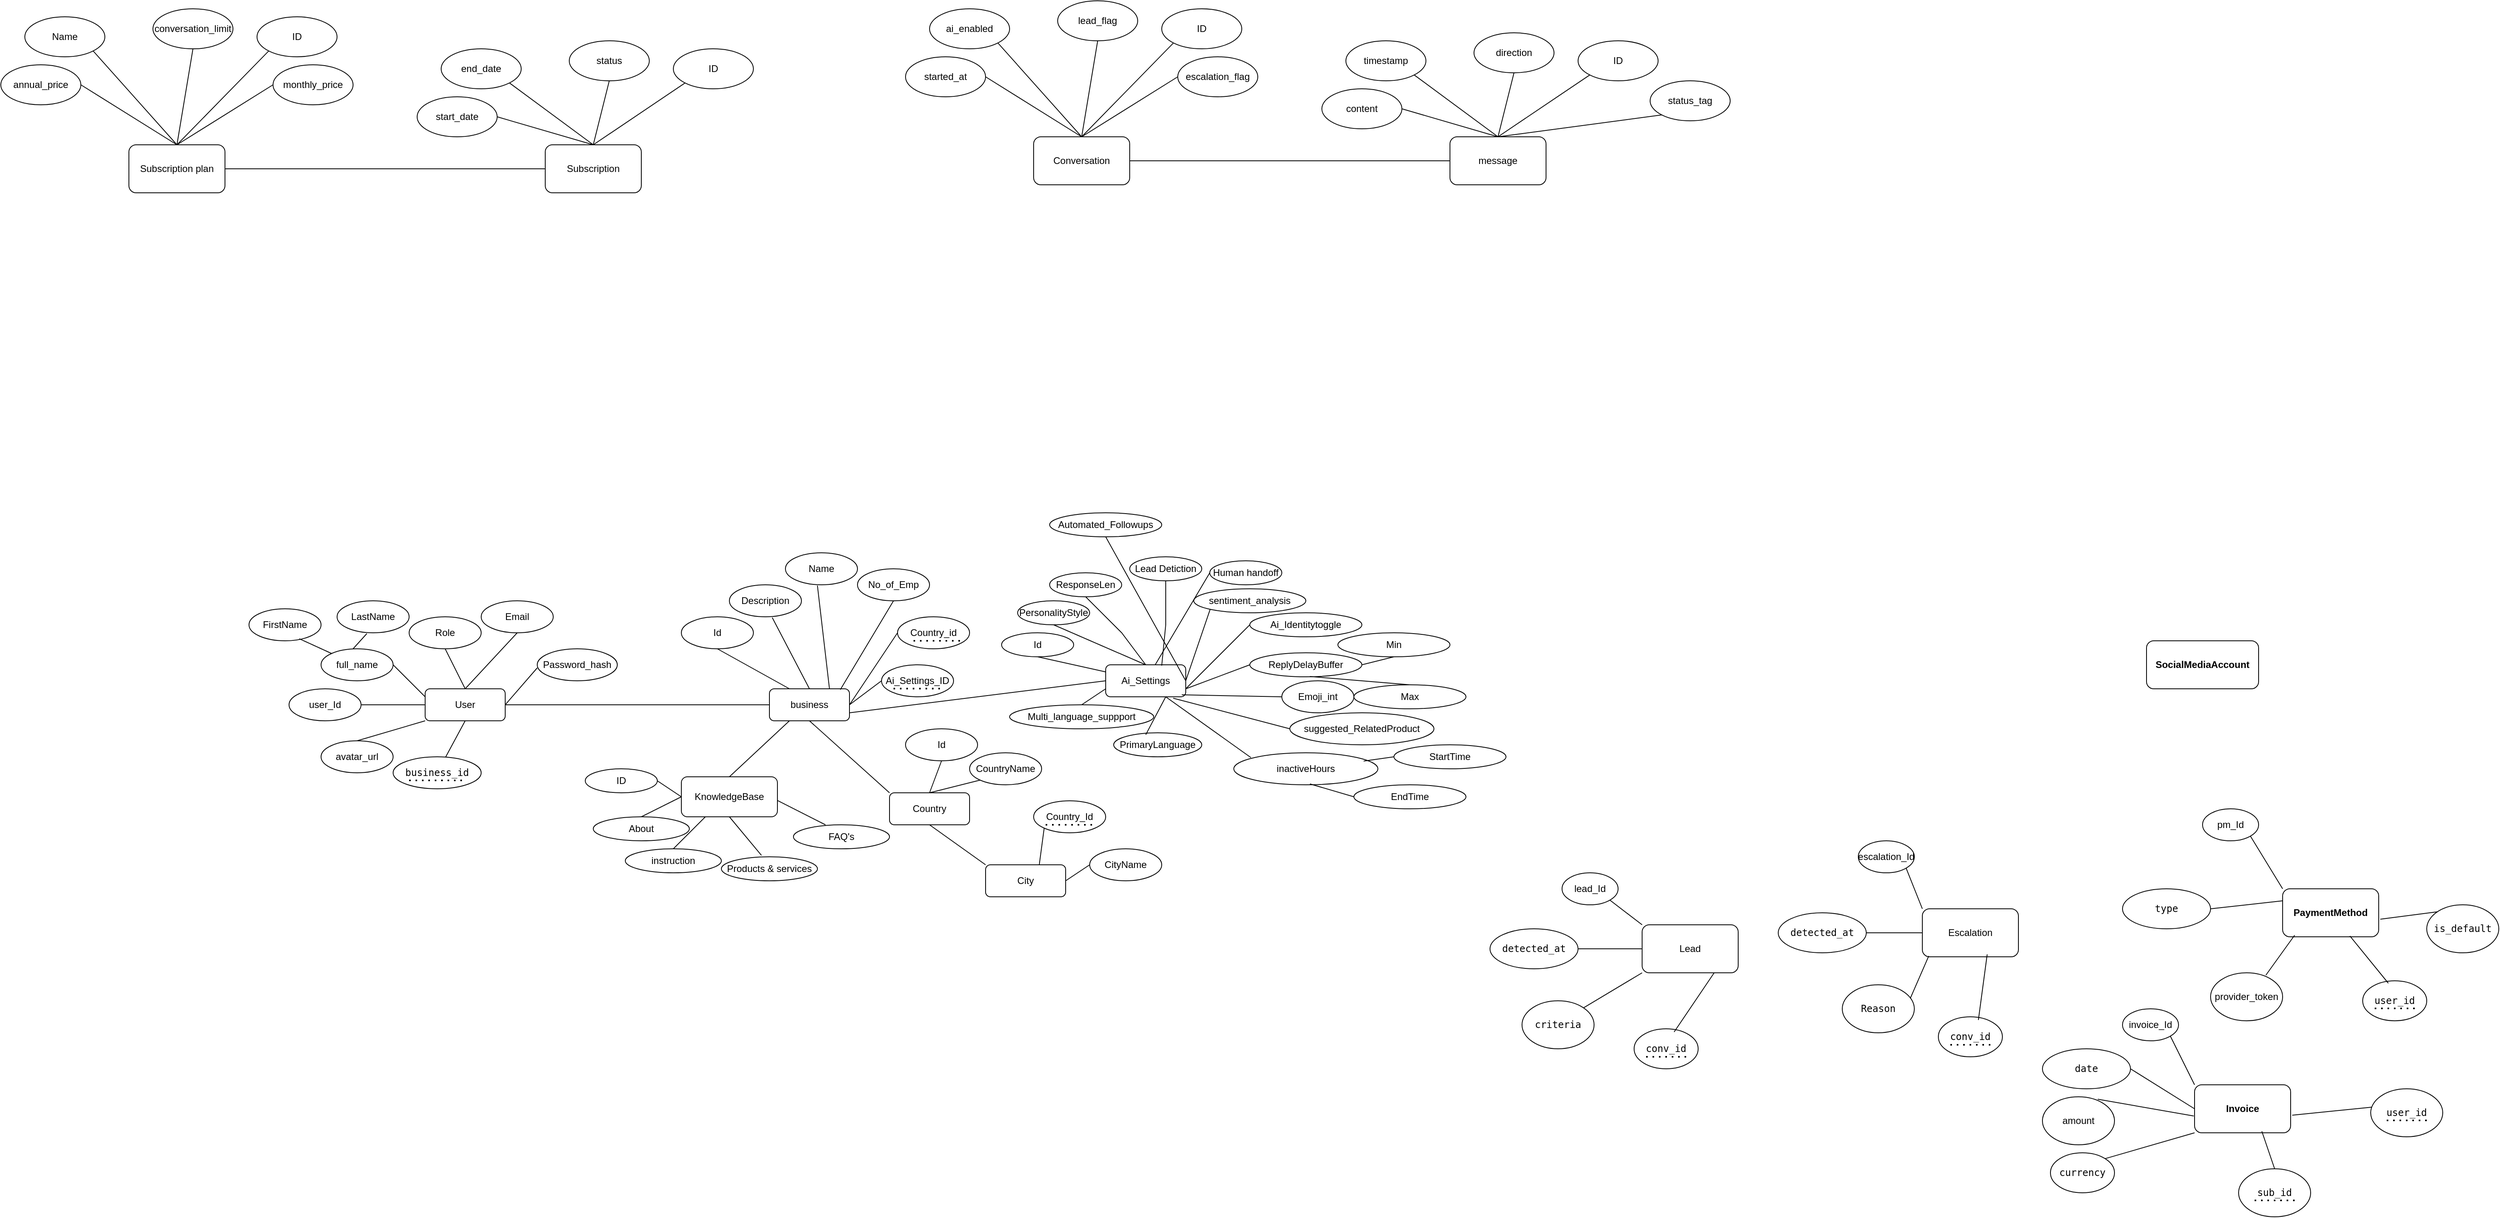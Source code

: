 <mxfile version="27.0.9">
  <diagram name="Page-1" id="7kLVpAbd8zGLOFVyjyV9">
    <mxGraphModel dx="3148" dy="2300" grid="1" gridSize="10" guides="1" tooltips="1" connect="1" arrows="1" fold="1" page="1" pageScale="1" pageWidth="850" pageHeight="1100" math="0" shadow="0">
      <root>
        <mxCell id="0" />
        <mxCell id="1" parent="0" />
        <mxCell id="YbHBjPPML3G3iV3Cdc88-1" value="full_name" style="ellipse;whiteSpace=wrap;html=1;" parent="1" vertex="1">
          <mxGeometry x="-360" y="180" width="90" height="40" as="geometry" />
        </mxCell>
        <mxCell id="YbHBjPPML3G3iV3Cdc88-3" value="User" style="rounded=1;whiteSpace=wrap;html=1;" parent="1" vertex="1">
          <mxGeometry x="-230" y="230" width="100" height="40" as="geometry" />
        </mxCell>
        <mxCell id="YbHBjPPML3G3iV3Cdc88-5" value="LastName" style="ellipse;whiteSpace=wrap;html=1;" parent="1" vertex="1">
          <mxGeometry x="-340" y="120" width="90" height="40" as="geometry" />
        </mxCell>
        <mxCell id="YbHBjPPML3G3iV3Cdc88-6" value="FirstName" style="ellipse;whiteSpace=wrap;html=1;" parent="1" vertex="1">
          <mxGeometry x="-450" y="130" width="90" height="40" as="geometry" />
        </mxCell>
        <mxCell id="YbHBjPPML3G3iV3Cdc88-8" value="" style="endArrow=none;html=1;rounded=0;entryX=0;entryY=0;entryDx=0;entryDy=0;exitX=0.698;exitY=0.936;exitDx=0;exitDy=0;exitPerimeter=0;" parent="1" source="YbHBjPPML3G3iV3Cdc88-6" target="YbHBjPPML3G3iV3Cdc88-1" edge="1">
          <mxGeometry width="50" height="50" relative="1" as="geometry">
            <mxPoint x="-410" y="220" as="sourcePoint" />
            <mxPoint x="-360" y="170" as="targetPoint" />
          </mxGeometry>
        </mxCell>
        <mxCell id="YbHBjPPML3G3iV3Cdc88-10" value="" style="endArrow=none;html=1;rounded=0;exitX=0.413;exitY=1.025;exitDx=0;exitDy=0;exitPerimeter=0;" parent="1" source="YbHBjPPML3G3iV3Cdc88-5" edge="1">
          <mxGeometry width="50" height="50" relative="1" as="geometry">
            <mxPoint x="-377" y="177" as="sourcePoint" />
            <mxPoint x="-320" y="180" as="targetPoint" />
          </mxGeometry>
        </mxCell>
        <mxCell id="YbHBjPPML3G3iV3Cdc88-11" value="" style="endArrow=none;html=1;rounded=0;entryX=0;entryY=0.25;entryDx=0;entryDy=0;exitX=1;exitY=0.5;exitDx=0;exitDy=0;" parent="1" source="YbHBjPPML3G3iV3Cdc88-1" target="YbHBjPPML3G3iV3Cdc88-3" edge="1">
          <mxGeometry width="50" height="50" relative="1" as="geometry">
            <mxPoint x="-280" y="260" as="sourcePoint" />
            <mxPoint x="-230" y="210" as="targetPoint" />
            <Array as="points">
              <mxPoint x="-250" y="220" />
            </Array>
          </mxGeometry>
        </mxCell>
        <mxCell id="YbHBjPPML3G3iV3Cdc88-12" value="Role" style="ellipse;whiteSpace=wrap;html=1;" parent="1" vertex="1">
          <mxGeometry x="-250" y="140" width="90" height="40" as="geometry" />
        </mxCell>
        <mxCell id="YbHBjPPML3G3iV3Cdc88-13" value="" style="endArrow=none;html=1;rounded=0;entryX=0.5;entryY=0;entryDx=0;entryDy=0;exitX=0.5;exitY=1;exitDx=0;exitDy=0;" parent="1" source="YbHBjPPML3G3iV3Cdc88-12" target="YbHBjPPML3G3iV3Cdc88-3" edge="1">
          <mxGeometry width="50" height="50" relative="1" as="geometry">
            <mxPoint x="-200" y="190" as="sourcePoint" />
            <mxPoint x="-160" y="230" as="targetPoint" />
            <Array as="points" />
          </mxGeometry>
        </mxCell>
        <mxCell id="YbHBjPPML3G3iV3Cdc88-14" value="user_Id" style="ellipse;whiteSpace=wrap;html=1;" parent="1" vertex="1">
          <mxGeometry x="-400" y="230" width="90" height="40" as="geometry" />
        </mxCell>
        <mxCell id="YbHBjPPML3G3iV3Cdc88-15" value="" style="endArrow=none;html=1;rounded=0;entryX=0;entryY=0.5;entryDx=0;entryDy=0;exitX=1;exitY=0.5;exitDx=0;exitDy=0;" parent="1" source="YbHBjPPML3G3iV3Cdc88-14" target="YbHBjPPML3G3iV3Cdc88-3" edge="1">
          <mxGeometry width="50" height="50" relative="1" as="geometry">
            <mxPoint x="-140" y="340" as="sourcePoint" />
            <mxPoint x="-90" y="290" as="targetPoint" />
          </mxGeometry>
        </mxCell>
        <mxCell id="YbHBjPPML3G3iV3Cdc88-16" value="Email" style="ellipse;whiteSpace=wrap;html=1;" parent="1" vertex="1">
          <mxGeometry x="-160" y="120" width="90" height="40" as="geometry" />
        </mxCell>
        <mxCell id="YbHBjPPML3G3iV3Cdc88-17" value="" style="endArrow=none;html=1;rounded=0;entryX=0.5;entryY=1;entryDx=0;entryDy=0;exitX=0.5;exitY=0;exitDx=0;exitDy=0;" parent="1" source="YbHBjPPML3G3iV3Cdc88-3" target="YbHBjPPML3G3iV3Cdc88-16" edge="1">
          <mxGeometry width="50" height="50" relative="1" as="geometry">
            <mxPoint x="-140" y="340" as="sourcePoint" />
            <mxPoint x="-90" y="290" as="targetPoint" />
          </mxGeometry>
        </mxCell>
        <mxCell id="YbHBjPPML3G3iV3Cdc88-18" value="Password_hash" style="ellipse;whiteSpace=wrap;html=1;" parent="1" vertex="1">
          <mxGeometry x="-90" y="180" width="100" height="40" as="geometry" />
        </mxCell>
        <mxCell id="YbHBjPPML3G3iV3Cdc88-19" value="" style="endArrow=none;html=1;rounded=0;entryX=0;entryY=0.597;entryDx=0;entryDy=0;entryPerimeter=0;exitX=1;exitY=0.5;exitDx=0;exitDy=0;" parent="1" source="YbHBjPPML3G3iV3Cdc88-3" target="YbHBjPPML3G3iV3Cdc88-18" edge="1">
          <mxGeometry width="50" height="50" relative="1" as="geometry">
            <mxPoint x="-140" y="340" as="sourcePoint" />
            <mxPoint x="-90" y="290" as="targetPoint" />
          </mxGeometry>
        </mxCell>
        <mxCell id="YbHBjPPML3G3iV3Cdc88-26" value="business" style="rounded=1;whiteSpace=wrap;html=1;" parent="1" vertex="1">
          <mxGeometry x="200" y="230" width="100" height="40" as="geometry" />
        </mxCell>
        <mxCell id="YbHBjPPML3G3iV3Cdc88-27" value="Id" style="ellipse;whiteSpace=wrap;html=1;" parent="1" vertex="1">
          <mxGeometry x="90" y="140" width="90" height="40" as="geometry" />
        </mxCell>
        <mxCell id="YbHBjPPML3G3iV3Cdc88-28" value="" style="endArrow=none;html=1;rounded=0;entryX=0.25;entryY=0;entryDx=0;entryDy=0;exitX=0.5;exitY=1;exitDx=0;exitDy=0;" parent="1" source="YbHBjPPML3G3iV3Cdc88-27" target="YbHBjPPML3G3iV3Cdc88-26" edge="1">
          <mxGeometry width="50" height="50" relative="1" as="geometry">
            <mxPoint x="210" y="189.43" as="sourcePoint" />
            <mxPoint x="290" y="189.43" as="targetPoint" />
          </mxGeometry>
        </mxCell>
        <mxCell id="YbHBjPPML3G3iV3Cdc88-29" value="Name" style="ellipse;whiteSpace=wrap;html=1;" parent="1" vertex="1">
          <mxGeometry x="220" y="60" width="90" height="40" as="geometry" />
        </mxCell>
        <mxCell id="YbHBjPPML3G3iV3Cdc88-30" value="" style="endArrow=none;html=1;rounded=0;entryX=0.444;entryY=1.025;entryDx=0;entryDy=0;entryPerimeter=0;exitX=0.75;exitY=0;exitDx=0;exitDy=0;" parent="1" source="YbHBjPPML3G3iV3Cdc88-26" target="YbHBjPPML3G3iV3Cdc88-29" edge="1">
          <mxGeometry width="50" height="50" relative="1" as="geometry">
            <mxPoint x="120" y="410" as="sourcePoint" />
            <mxPoint x="170" y="360" as="targetPoint" />
          </mxGeometry>
        </mxCell>
        <mxCell id="YbHBjPPML3G3iV3Cdc88-31" value="&lt;code data-end=&quot;435&quot; data-start=&quot;422&quot;&gt;business_id&lt;/code&gt;" style="ellipse;whiteSpace=wrap;html=1;" parent="1" vertex="1">
          <mxGeometry x="-270" y="315" width="110" height="40" as="geometry" />
        </mxCell>
        <mxCell id="YbHBjPPML3G3iV3Cdc88-32" value="" style="endArrow=none;html=1;rounded=0;exitX=0.5;exitY=1;exitDx=0;exitDy=0;" parent="1" source="YbHBjPPML3G3iV3Cdc88-3" target="YbHBjPPML3G3iV3Cdc88-31" edge="1">
          <mxGeometry width="50" height="50" relative="1" as="geometry">
            <mxPoint x="130" y="400" as="sourcePoint" />
            <mxPoint x="180" y="350" as="targetPoint" />
          </mxGeometry>
        </mxCell>
        <mxCell id="YbHBjPPML3G3iV3Cdc88-34" value="" style="endArrow=none;html=1;rounded=0;entryX=1;entryY=0.5;entryDx=0;entryDy=0;" parent="1" target="YbHBjPPML3G3iV3Cdc88-3" edge="1">
          <mxGeometry width="50" height="50" relative="1" as="geometry">
            <mxPoint x="200" y="250" as="sourcePoint" />
            <mxPoint x="180" y="350" as="targetPoint" />
          </mxGeometry>
        </mxCell>
        <mxCell id="YbHBjPPML3G3iV3Cdc88-35" value="Id" style="ellipse;whiteSpace=wrap;html=1;" parent="1" vertex="1">
          <mxGeometry x="370" y="280" width="90" height="40" as="geometry" />
        </mxCell>
        <mxCell id="YbHBjPPML3G3iV3Cdc88-36" value="Country_Id" style="ellipse;whiteSpace=wrap;html=1;" parent="1" vertex="1">
          <mxGeometry x="530" y="370" width="90" height="40" as="geometry" />
        </mxCell>
        <mxCell id="YbHBjPPML3G3iV3Cdc88-37" value="" style="endArrow=none;html=1;rounded=0;entryX=0.5;entryY=1;entryDx=0;entryDy=0;exitX=0.5;exitY=0;exitDx=0;exitDy=0;" parent="1" source="YbHBjPPML3G3iV3Cdc88-38" target="YbHBjPPML3G3iV3Cdc88-35" edge="1">
          <mxGeometry width="50" height="50" relative="1" as="geometry">
            <mxPoint x="220" y="330" as="sourcePoint" />
            <mxPoint x="270" y="280" as="targetPoint" />
          </mxGeometry>
        </mxCell>
        <mxCell id="YbHBjPPML3G3iV3Cdc88-38" value="Country" style="rounded=1;whiteSpace=wrap;html=1;" parent="1" vertex="1">
          <mxGeometry x="350" y="360" width="100" height="40" as="geometry" />
        </mxCell>
        <mxCell id="YbHBjPPML3G3iV3Cdc88-39" value="City" style="rounded=1;whiteSpace=wrap;html=1;" parent="1" vertex="1">
          <mxGeometry x="470" y="450" width="100" height="40" as="geometry" />
        </mxCell>
        <mxCell id="YbHBjPPML3G3iV3Cdc88-41" value="" style="endArrow=none;html=1;rounded=0;entryX=0;entryY=1;entryDx=0;entryDy=0;exitX=0.671;exitY=-0.01;exitDx=0;exitDy=0;exitPerimeter=0;" parent="1" source="YbHBjPPML3G3iV3Cdc88-39" target="YbHBjPPML3G3iV3Cdc88-36" edge="1">
          <mxGeometry width="50" height="50" relative="1" as="geometry">
            <mxPoint x="427" y="378" as="sourcePoint" />
            <mxPoint x="435" y="350" as="targetPoint" />
          </mxGeometry>
        </mxCell>
        <mxCell id="YbHBjPPML3G3iV3Cdc88-44" value="" style="endArrow=none;dashed=1;html=1;dashPattern=1 3;strokeWidth=2;rounded=0;" parent="1" edge="1">
          <mxGeometry width="50" height="50" relative="1" as="geometry">
            <mxPoint x="545" y="400" as="sourcePoint" />
            <mxPoint x="605" y="400" as="targetPoint" />
            <Array as="points">
              <mxPoint x="575" y="400" />
            </Array>
          </mxGeometry>
        </mxCell>
        <mxCell id="YbHBjPPML3G3iV3Cdc88-45" value="Country_id" style="ellipse;whiteSpace=wrap;html=1;" parent="1" vertex="1">
          <mxGeometry x="360" y="140" width="90" height="40" as="geometry" />
        </mxCell>
        <mxCell id="YbHBjPPML3G3iV3Cdc88-46" value="" style="endArrow=none;html=1;rounded=0;entryX=0;entryY=0.5;entryDx=0;entryDy=0;exitX=1;exitY=0.5;exitDx=0;exitDy=0;" parent="1" source="YbHBjPPML3G3iV3Cdc88-26" target="YbHBjPPML3G3iV3Cdc88-45" edge="1">
          <mxGeometry width="50" height="50" relative="1" as="geometry">
            <mxPoint x="110" y="370" as="sourcePoint" />
            <mxPoint x="160" y="320" as="targetPoint" />
          </mxGeometry>
        </mxCell>
        <mxCell id="YbHBjPPML3G3iV3Cdc88-47" value="" style="endArrow=none;dashed=1;html=1;dashPattern=1 3;strokeWidth=2;rounded=0;" parent="1" edge="1">
          <mxGeometry width="50" height="50" relative="1" as="geometry">
            <mxPoint x="380" y="170" as="sourcePoint" />
            <mxPoint x="440" y="170" as="targetPoint" />
            <Array as="points">
              <mxPoint x="410" y="170" />
            </Array>
          </mxGeometry>
        </mxCell>
        <mxCell id="YbHBjPPML3G3iV3Cdc88-48" value="CityName" style="ellipse;whiteSpace=wrap;html=1;" parent="1" vertex="1">
          <mxGeometry x="600" y="430" width="90" height="40" as="geometry" />
        </mxCell>
        <mxCell id="YbHBjPPML3G3iV3Cdc88-49" value="" style="endArrow=none;html=1;rounded=0;entryX=0;entryY=0.5;entryDx=0;entryDy=0;exitX=1;exitY=0.5;exitDx=0;exitDy=0;" parent="1" source="YbHBjPPML3G3iV3Cdc88-39" target="YbHBjPPML3G3iV3Cdc88-48" edge="1">
          <mxGeometry width="50" height="50" relative="1" as="geometry">
            <mxPoint x="110" y="370" as="sourcePoint" />
            <mxPoint x="160" y="320" as="targetPoint" />
          </mxGeometry>
        </mxCell>
        <mxCell id="YbHBjPPML3G3iV3Cdc88-50" value="" style="endArrow=none;html=1;rounded=0;entryX=0.5;entryY=1;entryDx=0;entryDy=0;exitX=0;exitY=0;exitDx=0;exitDy=0;" parent="1" source="YbHBjPPML3G3iV3Cdc88-39" target="YbHBjPPML3G3iV3Cdc88-38" edge="1">
          <mxGeometry width="50" height="50" relative="1" as="geometry">
            <mxPoint x="110" y="370" as="sourcePoint" />
            <mxPoint x="160" y="320" as="targetPoint" />
          </mxGeometry>
        </mxCell>
        <mxCell id="YbHBjPPML3G3iV3Cdc88-51" value="" style="endArrow=none;html=1;rounded=0;entryX=0.5;entryY=1;entryDx=0;entryDy=0;exitX=0;exitY=0;exitDx=0;exitDy=0;" parent="1" source="YbHBjPPML3G3iV3Cdc88-38" target="YbHBjPPML3G3iV3Cdc88-26" edge="1">
          <mxGeometry width="50" height="50" relative="1" as="geometry">
            <mxPoint x="110" y="370" as="sourcePoint" />
            <mxPoint x="160" y="320" as="targetPoint" />
          </mxGeometry>
        </mxCell>
        <mxCell id="YbHBjPPML3G3iV3Cdc88-52" value="CountryName" style="ellipse;whiteSpace=wrap;html=1;" parent="1" vertex="1">
          <mxGeometry x="450" y="310" width="90" height="40" as="geometry" />
        </mxCell>
        <mxCell id="YbHBjPPML3G3iV3Cdc88-53" value="" style="endArrow=none;html=1;rounded=0;entryX=0;entryY=1;entryDx=0;entryDy=0;exitX=0.5;exitY=0;exitDx=0;exitDy=0;" parent="1" source="YbHBjPPML3G3iV3Cdc88-38" target="YbHBjPPML3G3iV3Cdc88-52" edge="1">
          <mxGeometry width="50" height="50" relative="1" as="geometry">
            <mxPoint x="100" y="390" as="sourcePoint" />
            <mxPoint x="150" y="340" as="targetPoint" />
          </mxGeometry>
        </mxCell>
        <mxCell id="YbHBjPPML3G3iV3Cdc88-55" value="No_of_Emp" style="ellipse;whiteSpace=wrap;html=1;" parent="1" vertex="1">
          <mxGeometry x="310" y="80" width="90" height="40" as="geometry" />
        </mxCell>
        <mxCell id="YbHBjPPML3G3iV3Cdc88-56" value="" style="endArrow=none;html=1;rounded=0;entryX=0.5;entryY=1;entryDx=0;entryDy=0;exitX=0.886;exitY=0.025;exitDx=0;exitDy=0;exitPerimeter=0;" parent="1" source="YbHBjPPML3G3iV3Cdc88-26" target="YbHBjPPML3G3iV3Cdc88-55" edge="1">
          <mxGeometry width="50" height="50" relative="1" as="geometry">
            <mxPoint x="100" y="380" as="sourcePoint" />
            <mxPoint x="150" y="330" as="targetPoint" />
          </mxGeometry>
        </mxCell>
        <mxCell id="YbHBjPPML3G3iV3Cdc88-57" value="Description" style="ellipse;whiteSpace=wrap;html=1;" parent="1" vertex="1">
          <mxGeometry x="150" y="100" width="90" height="40" as="geometry" />
        </mxCell>
        <mxCell id="YbHBjPPML3G3iV3Cdc88-58" value="" style="endArrow=none;html=1;rounded=0;entryX=0.595;entryY=1.025;entryDx=0;entryDy=0;entryPerimeter=0;" parent="1" target="YbHBjPPML3G3iV3Cdc88-57" edge="1">
          <mxGeometry width="50" height="50" relative="1" as="geometry">
            <mxPoint x="250" y="230" as="sourcePoint" />
            <mxPoint x="300" y="171" as="targetPoint" />
          </mxGeometry>
        </mxCell>
        <mxCell id="YbHBjPPML3G3iV3Cdc88-59" value="Ai_Settings" style="rounded=1;whiteSpace=wrap;html=1;" parent="1" vertex="1">
          <mxGeometry x="620" y="200" width="100" height="40" as="geometry" />
        </mxCell>
        <mxCell id="YbHBjPPML3G3iV3Cdc88-60" value="" style="endArrow=none;html=1;rounded=0;entryX=1;entryY=0.75;entryDx=0;entryDy=0;exitX=0;exitY=0.5;exitDx=0;exitDy=0;" parent="1" source="YbHBjPPML3G3iV3Cdc88-59" target="YbHBjPPML3G3iV3Cdc88-26" edge="1">
          <mxGeometry width="50" height="50" relative="1" as="geometry">
            <mxPoint x="360" y="370" as="sourcePoint" />
            <mxPoint x="260" y="280" as="targetPoint" />
          </mxGeometry>
        </mxCell>
        <mxCell id="YbHBjPPML3G3iV3Cdc88-61" value="Id" style="ellipse;whiteSpace=wrap;html=1;" parent="1" vertex="1">
          <mxGeometry x="490" y="160" width="90" height="30" as="geometry" />
        </mxCell>
        <mxCell id="YbHBjPPML3G3iV3Cdc88-62" value="PersonalityStyle" style="ellipse;whiteSpace=wrap;html=1;" parent="1" vertex="1">
          <mxGeometry x="510" y="120" width="90" height="30" as="geometry" />
        </mxCell>
        <mxCell id="YbHBjPPML3G3iV3Cdc88-63" value="Ai_Settings_ID" style="ellipse;whiteSpace=wrap;html=1;" parent="1" vertex="1">
          <mxGeometry x="340" y="200" width="90" height="40" as="geometry" />
        </mxCell>
        <mxCell id="YbHBjPPML3G3iV3Cdc88-64" value="" style="endArrow=none;dashed=1;html=1;dashPattern=1 3;strokeWidth=2;rounded=0;" parent="1" edge="1">
          <mxGeometry width="50" height="50" relative="1" as="geometry">
            <mxPoint x="355" y="229.71" as="sourcePoint" />
            <mxPoint x="415" y="229.71" as="targetPoint" />
            <Array as="points">
              <mxPoint x="385" y="229.71" />
            </Array>
          </mxGeometry>
        </mxCell>
        <mxCell id="YbHBjPPML3G3iV3Cdc88-65" value="" style="endArrow=none;html=1;rounded=0;entryX=0;entryY=0.5;entryDx=0;entryDy=0;exitX=1;exitY=0.5;exitDx=0;exitDy=0;" parent="1" source="YbHBjPPML3G3iV3Cdc88-26" target="YbHBjPPML3G3iV3Cdc88-63" edge="1">
          <mxGeometry width="50" height="50" relative="1" as="geometry">
            <mxPoint x="420" y="320" as="sourcePoint" />
            <mxPoint x="470" y="270" as="targetPoint" />
          </mxGeometry>
        </mxCell>
        <mxCell id="YbHBjPPML3G3iV3Cdc88-66" value="ResponseLen" style="ellipse;whiteSpace=wrap;html=1;" parent="1" vertex="1">
          <mxGeometry x="550" y="85" width="90" height="30" as="geometry" />
        </mxCell>
        <mxCell id="YbHBjPPML3G3iV3Cdc88-67" value="PrimaryLanguage" style="ellipse;whiteSpace=wrap;html=1;" parent="1" vertex="1">
          <mxGeometry x="630" y="285" width="110" height="30" as="geometry" />
        </mxCell>
        <mxCell id="YbHBjPPML3G3iV3Cdc88-68" value="Multi_language_suppport" style="ellipse;whiteSpace=wrap;html=1;" parent="1" vertex="1">
          <mxGeometry x="500" y="250" width="180" height="30" as="geometry" />
        </mxCell>
        <mxCell id="YbHBjPPML3G3iV3Cdc88-69" value="" style="endArrow=none;html=1;rounded=0;entryX=0.5;entryY=1;entryDx=0;entryDy=0;" parent="1" source="YbHBjPPML3G3iV3Cdc88-59" target="YbHBjPPML3G3iV3Cdc88-61" edge="1">
          <mxGeometry width="50" height="50" relative="1" as="geometry">
            <mxPoint x="420" y="320" as="sourcePoint" />
            <mxPoint x="470" y="270" as="targetPoint" />
          </mxGeometry>
        </mxCell>
        <mxCell id="YbHBjPPML3G3iV3Cdc88-70" value="" style="endArrow=none;html=1;rounded=0;entryX=0.5;entryY=1;entryDx=0;entryDy=0;exitX=0.5;exitY=0;exitDx=0;exitDy=0;" parent="1" source="YbHBjPPML3G3iV3Cdc88-59" target="YbHBjPPML3G3iV3Cdc88-62" edge="1">
          <mxGeometry width="50" height="50" relative="1" as="geometry">
            <mxPoint x="667" y="210" as="sourcePoint" />
            <mxPoint x="645" y="175" as="targetPoint" />
          </mxGeometry>
        </mxCell>
        <mxCell id="YbHBjPPML3G3iV3Cdc88-71" value="" style="endArrow=none;html=1;rounded=0;entryX=0.5;entryY=1;entryDx=0;entryDy=0;" parent="1" target="YbHBjPPML3G3iV3Cdc88-66" edge="1">
          <mxGeometry width="50" height="50" relative="1" as="geometry">
            <mxPoint x="670" y="200" as="sourcePoint" />
            <mxPoint x="655" y="185" as="targetPoint" />
            <Array as="points">
              <mxPoint x="640" y="160" />
            </Array>
          </mxGeometry>
        </mxCell>
        <mxCell id="YbHBjPPML3G3iV3Cdc88-72" value="" style="endArrow=none;html=1;rounded=0;entryX=0.75;entryY=1;entryDx=0;entryDy=0;exitX=0.364;exitY=0.081;exitDx=0;exitDy=0;exitPerimeter=0;" parent="1" source="YbHBjPPML3G3iV3Cdc88-67" target="YbHBjPPML3G3iV3Cdc88-59" edge="1">
          <mxGeometry width="50" height="50" relative="1" as="geometry">
            <mxPoint x="687" y="230" as="sourcePoint" />
            <mxPoint x="665" y="195" as="targetPoint" />
          </mxGeometry>
        </mxCell>
        <mxCell id="YbHBjPPML3G3iV3Cdc88-73" value="" style="endArrow=none;html=1;rounded=0;entryX=0;entryY=0.75;entryDx=0;entryDy=0;exitX=0.5;exitY=0;exitDx=0;exitDy=0;" parent="1" source="YbHBjPPML3G3iV3Cdc88-68" target="YbHBjPPML3G3iV3Cdc88-59" edge="1">
          <mxGeometry width="50" height="50" relative="1" as="geometry">
            <mxPoint x="697" y="240" as="sourcePoint" />
            <mxPoint x="675" y="205" as="targetPoint" />
          </mxGeometry>
        </mxCell>
        <mxCell id="YbHBjPPML3G3iV3Cdc88-75" value="Lead Detiction" style="ellipse;whiteSpace=wrap;html=1;" parent="1" vertex="1">
          <mxGeometry x="650" y="65" width="90" height="30" as="geometry" />
        </mxCell>
        <mxCell id="YbHBjPPML3G3iV3Cdc88-76" value="Human handoff" style="ellipse;whiteSpace=wrap;html=1;" parent="1" vertex="1">
          <mxGeometry x="750" y="70" width="90" height="30" as="geometry" />
        </mxCell>
        <mxCell id="YbHBjPPML3G3iV3Cdc88-77" value="sentiment_analysis" style="ellipse;whiteSpace=wrap;html=1;" parent="1" vertex="1">
          <mxGeometry x="730" y="105" width="140" height="30" as="geometry" />
        </mxCell>
        <mxCell id="YbHBjPPML3G3iV3Cdc88-78" value="Automated_Followups" style="ellipse;whiteSpace=wrap;html=1;" parent="1" vertex="1">
          <mxGeometry x="550" y="10" width="140" height="30" as="geometry" />
        </mxCell>
        <mxCell id="YbHBjPPML3G3iV3Cdc88-79" value="" style="endArrow=none;html=1;rounded=0;entryX=0.5;entryY=1;entryDx=0;entryDy=0;exitX=0.7;exitY=0.025;exitDx=0;exitDy=0;exitPerimeter=0;" parent="1" source="YbHBjPPML3G3iV3Cdc88-59" target="YbHBjPPML3G3iV3Cdc88-75" edge="1">
          <mxGeometry width="50" height="50" relative="1" as="geometry">
            <mxPoint x="680" y="210" as="sourcePoint" />
            <mxPoint x="665" y="115" as="targetPoint" />
            <Array as="points">
              <mxPoint x="695" y="150" />
            </Array>
          </mxGeometry>
        </mxCell>
        <mxCell id="YbHBjPPML3G3iV3Cdc88-84" value="" style="endArrow=none;html=1;rounded=0;entryX=1;entryY=0.5;entryDx=0;entryDy=0;exitX=0.5;exitY=1;exitDx=0;exitDy=0;" parent="1" source="YbHBjPPML3G3iV3Cdc88-78" target="YbHBjPPML3G3iV3Cdc88-59" edge="1">
          <mxGeometry width="50" height="50" relative="1" as="geometry">
            <mxPoint x="680" y="210" as="sourcePoint" />
            <mxPoint x="615" y="145" as="targetPoint" />
          </mxGeometry>
        </mxCell>
        <mxCell id="YbHBjPPML3G3iV3Cdc88-85" value="" style="endArrow=none;html=1;rounded=0;entryX=0;entryY=1;entryDx=0;entryDy=0;" parent="1" target="YbHBjPPML3G3iV3Cdc88-77" edge="1">
          <mxGeometry width="50" height="50" relative="1" as="geometry">
            <mxPoint x="720" y="220" as="sourcePoint" />
            <mxPoint x="625" y="155" as="targetPoint" />
          </mxGeometry>
        </mxCell>
        <mxCell id="YbHBjPPML3G3iV3Cdc88-86" value="" style="endArrow=none;html=1;rounded=0;entryX=0;entryY=0.5;entryDx=0;entryDy=0;" parent="1" source="YbHBjPPML3G3iV3Cdc88-59" target="YbHBjPPML3G3iV3Cdc88-76" edge="1">
          <mxGeometry width="50" height="50" relative="1" as="geometry">
            <mxPoint x="700" y="230" as="sourcePoint" />
            <mxPoint x="635" y="165" as="targetPoint" />
          </mxGeometry>
        </mxCell>
        <mxCell id="YbHBjPPML3G3iV3Cdc88-87" value="Ai_Identitytoggle" style="ellipse;whiteSpace=wrap;html=1;" parent="1" vertex="1">
          <mxGeometry x="800" y="135" width="140" height="30" as="geometry" />
        </mxCell>
        <mxCell id="YbHBjPPML3G3iV3Cdc88-88" value="" style="endArrow=none;html=1;rounded=0;entryX=1;entryY=0.75;entryDx=0;entryDy=0;exitX=0;exitY=0.5;exitDx=0;exitDy=0;" parent="1" source="YbHBjPPML3G3iV3Cdc88-87" target="YbHBjPPML3G3iV3Cdc88-59" edge="1">
          <mxGeometry width="50" height="50" relative="1" as="geometry">
            <mxPoint x="800" y="225" as="sourcePoint" />
            <mxPoint x="730" y="230" as="targetPoint" />
          </mxGeometry>
        </mxCell>
        <mxCell id="YbHBjPPML3G3iV3Cdc88-89" value="ReplyDelayBuffer" style="ellipse;whiteSpace=wrap;html=1;" parent="1" vertex="1">
          <mxGeometry x="800" y="185" width="140" height="30" as="geometry" />
        </mxCell>
        <mxCell id="YbHBjPPML3G3iV3Cdc88-90" value="Max" style="ellipse;whiteSpace=wrap;html=1;" parent="1" vertex="1">
          <mxGeometry x="930" y="225" width="140" height="30" as="geometry" />
        </mxCell>
        <mxCell id="YbHBjPPML3G3iV3Cdc88-91" value="Min" style="ellipse;whiteSpace=wrap;html=1;" parent="1" vertex="1">
          <mxGeometry x="910" y="160" width="140" height="30" as="geometry" />
        </mxCell>
        <mxCell id="YbHBjPPML3G3iV3Cdc88-92" value="" style="endArrow=none;html=1;rounded=0;exitX=0;exitY=0.5;exitDx=0;exitDy=0;entryX=1;entryY=0.75;entryDx=0;entryDy=0;" parent="1" source="YbHBjPPML3G3iV3Cdc88-89" target="YbHBjPPML3G3iV3Cdc88-59" edge="1">
          <mxGeometry width="50" height="50" relative="1" as="geometry">
            <mxPoint x="810" y="215" as="sourcePoint" />
            <mxPoint x="860" y="165" as="targetPoint" />
          </mxGeometry>
        </mxCell>
        <mxCell id="YbHBjPPML3G3iV3Cdc88-93" value="" style="endArrow=none;html=1;rounded=0;entryX=0.5;entryY=0;entryDx=0;entryDy=0;exitX=0.536;exitY=0.986;exitDx=0;exitDy=0;exitPerimeter=0;" parent="1" source="YbHBjPPML3G3iV3Cdc88-89" target="YbHBjPPML3G3iV3Cdc88-90" edge="1">
          <mxGeometry width="50" height="50" relative="1" as="geometry">
            <mxPoint x="800" y="280" as="sourcePoint" />
            <mxPoint x="850" y="230" as="targetPoint" />
          </mxGeometry>
        </mxCell>
        <mxCell id="YbHBjPPML3G3iV3Cdc88-94" value="" style="endArrow=none;html=1;rounded=0;exitX=1;exitY=0.5;exitDx=0;exitDy=0;" parent="1" source="YbHBjPPML3G3iV3Cdc88-89" edge="1">
          <mxGeometry width="50" height="50" relative="1" as="geometry">
            <mxPoint x="930" y="240" as="sourcePoint" />
            <mxPoint x="980" y="190" as="targetPoint" />
          </mxGeometry>
        </mxCell>
        <mxCell id="YbHBjPPML3G3iV3Cdc88-95" value="Emoji_int" style="ellipse;whiteSpace=wrap;html=1;" parent="1" vertex="1">
          <mxGeometry x="840" y="220" width="90" height="40" as="geometry" />
        </mxCell>
        <mxCell id="YbHBjPPML3G3iV3Cdc88-96" value="" style="endArrow=none;html=1;rounded=0;entryX=0;entryY=0.5;entryDx=0;entryDy=0;exitX=0.536;exitY=0.986;exitDx=0;exitDy=0;exitPerimeter=0;" parent="1" target="YbHBjPPML3G3iV3Cdc88-95" edge="1">
          <mxGeometry width="50" height="50" relative="1" as="geometry">
            <mxPoint x="715" y="237.5" as="sourcePoint" />
            <mxPoint x="820" y="252.5" as="targetPoint" />
          </mxGeometry>
        </mxCell>
        <mxCell id="YbHBjPPML3G3iV3Cdc88-97" value="suggested_RelatedProduct" style="ellipse;whiteSpace=wrap;html=1;" parent="1" vertex="1">
          <mxGeometry x="850" y="260" width="180" height="40" as="geometry" />
        </mxCell>
        <mxCell id="YbHBjPPML3G3iV3Cdc88-98" value="inactiveHours" style="ellipse;whiteSpace=wrap;html=1;" parent="1" vertex="1">
          <mxGeometry x="780" y="310" width="180" height="40" as="geometry" />
        </mxCell>
        <mxCell id="YbHBjPPML3G3iV3Cdc88-99" value="StartTime" style="ellipse;whiteSpace=wrap;html=1;" parent="1" vertex="1">
          <mxGeometry x="980" y="300" width="140" height="30" as="geometry" />
        </mxCell>
        <mxCell id="YbHBjPPML3G3iV3Cdc88-100" value="EndTime" style="ellipse;whiteSpace=wrap;html=1;" parent="1" vertex="1">
          <mxGeometry x="930" y="350" width="140" height="30" as="geometry" />
        </mxCell>
        <mxCell id="YbHBjPPML3G3iV3Cdc88-101" value="" style="endArrow=none;html=1;rounded=0;entryX=0;entryY=0.5;entryDx=0;entryDy=0;exitX=0.843;exitY=1.043;exitDx=0;exitDy=0;exitPerimeter=0;" parent="1" source="YbHBjPPML3G3iV3Cdc88-59" target="YbHBjPPML3G3iV3Cdc88-97" edge="1">
          <mxGeometry width="50" height="50" relative="1" as="geometry">
            <mxPoint x="725" y="247.5" as="sourcePoint" />
            <mxPoint x="850" y="250" as="targetPoint" />
          </mxGeometry>
        </mxCell>
        <mxCell id="YbHBjPPML3G3iV3Cdc88-102" value="" style="endArrow=none;html=1;rounded=0;entryX=0.119;entryY=0.15;entryDx=0;entryDy=0;exitX=0.75;exitY=1;exitDx=0;exitDy=0;entryPerimeter=0;" parent="1" source="YbHBjPPML3G3iV3Cdc88-59" target="YbHBjPPML3G3iV3Cdc88-98" edge="1">
          <mxGeometry width="50" height="50" relative="1" as="geometry">
            <mxPoint x="714" y="252" as="sourcePoint" />
            <mxPoint x="860" y="290" as="targetPoint" />
          </mxGeometry>
        </mxCell>
        <mxCell id="YbHBjPPML3G3iV3Cdc88-103" value="" style="endArrow=none;html=1;rounded=0;entryX=0.901;entryY=0.258;entryDx=0;entryDy=0;exitX=0;exitY=0.5;exitDx=0;exitDy=0;entryPerimeter=0;" parent="1" source="YbHBjPPML3G3iV3Cdc88-99" target="YbHBjPPML3G3iV3Cdc88-98" edge="1">
          <mxGeometry width="50" height="50" relative="1" as="geometry">
            <mxPoint x="880" y="370" as="sourcePoint" />
            <mxPoint x="986" y="446" as="targetPoint" />
          </mxGeometry>
        </mxCell>
        <mxCell id="YbHBjPPML3G3iV3Cdc88-104" value="" style="endArrow=none;html=1;rounded=0;entryX=0.528;entryY=0.972;entryDx=0;entryDy=0;exitX=0;exitY=0.5;exitDx=0;exitDy=0;entryPerimeter=0;" parent="1" source="YbHBjPPML3G3iV3Cdc88-100" target="YbHBjPPML3G3iV3Cdc88-98" edge="1">
          <mxGeometry width="50" height="50" relative="1" as="geometry">
            <mxPoint x="990" y="325" as="sourcePoint" />
            <mxPoint x="952" y="330" as="targetPoint" />
          </mxGeometry>
        </mxCell>
        <mxCell id="YbHBjPPML3G3iV3Cdc88-106" value="KnowledgeBase" style="rounded=1;whiteSpace=wrap;html=1;" parent="1" vertex="1">
          <mxGeometry x="90" y="340" width="120" height="50" as="geometry" />
        </mxCell>
        <mxCell id="YbHBjPPML3G3iV3Cdc88-107" value="" style="endArrow=none;html=1;rounded=0;exitX=0.5;exitY=0;exitDx=0;exitDy=0;entryX=0.25;entryY=1;entryDx=0;entryDy=0;" parent="1" source="YbHBjPPML3G3iV3Cdc88-106" target="YbHBjPPML3G3iV3Cdc88-26" edge="1">
          <mxGeometry width="50" height="50" relative="1" as="geometry">
            <mxPoint x="340" y="350" as="sourcePoint" />
            <mxPoint x="390" y="300" as="targetPoint" />
          </mxGeometry>
        </mxCell>
        <mxCell id="YbHBjPPML3G3iV3Cdc88-108" value="ID" style="ellipse;whiteSpace=wrap;html=1;" parent="1" vertex="1">
          <mxGeometry x="-30" y="330" width="90" height="30" as="geometry" />
        </mxCell>
        <mxCell id="YbHBjPPML3G3iV3Cdc88-109" value="About" style="ellipse;whiteSpace=wrap;html=1;" parent="1" vertex="1">
          <mxGeometry x="-20" y="390" width="120" height="30" as="geometry" />
        </mxCell>
        <mxCell id="YbHBjPPML3G3iV3Cdc88-111" value="instruction" style="ellipse;whiteSpace=wrap;html=1;" parent="1" vertex="1">
          <mxGeometry x="20" y="430" width="120" height="30" as="geometry" />
        </mxCell>
        <mxCell id="YbHBjPPML3G3iV3Cdc88-112" value="Products &amp;amp; services" style="ellipse;whiteSpace=wrap;html=1;" parent="1" vertex="1">
          <mxGeometry x="140" y="440" width="120" height="30" as="geometry" />
        </mxCell>
        <mxCell id="YbHBjPPML3G3iV3Cdc88-113" value="FAQ&#39;s" style="ellipse;whiteSpace=wrap;html=1;" parent="1" vertex="1">
          <mxGeometry x="230" y="400" width="120" height="30" as="geometry" />
        </mxCell>
        <mxCell id="YbHBjPPML3G3iV3Cdc88-115" value="" style="endArrow=none;html=1;rounded=0;exitX=1;exitY=0.5;exitDx=0;exitDy=0;entryX=0;entryY=0.5;entryDx=0;entryDy=0;" parent="1" source="YbHBjPPML3G3iV3Cdc88-108" target="YbHBjPPML3G3iV3Cdc88-106" edge="1">
          <mxGeometry width="50" height="50" relative="1" as="geometry">
            <mxPoint x="360" y="320" as="sourcePoint" />
            <mxPoint x="410" y="270" as="targetPoint" />
          </mxGeometry>
        </mxCell>
        <mxCell id="YbHBjPPML3G3iV3Cdc88-116" value="" style="endArrow=none;html=1;rounded=0;exitX=0.5;exitY=0;exitDx=0;exitDy=0;entryX=0;entryY=0.5;entryDx=0;entryDy=0;" parent="1" source="YbHBjPPML3G3iV3Cdc88-109" target="YbHBjPPML3G3iV3Cdc88-106" edge="1">
          <mxGeometry width="50" height="50" relative="1" as="geometry">
            <mxPoint x="45" y="380" as="sourcePoint" />
            <mxPoint x="100" y="375" as="targetPoint" />
          </mxGeometry>
        </mxCell>
        <mxCell id="YbHBjPPML3G3iV3Cdc88-117" value="" style="endArrow=none;html=1;rounded=0;exitX=0.5;exitY=0;exitDx=0;exitDy=0;entryX=0.25;entryY=1;entryDx=0;entryDy=0;" parent="1" source="YbHBjPPML3G3iV3Cdc88-111" target="YbHBjPPML3G3iV3Cdc88-106" edge="1">
          <mxGeometry width="50" height="50" relative="1" as="geometry">
            <mxPoint x="50" y="400" as="sourcePoint" />
            <mxPoint x="100" y="375" as="targetPoint" />
          </mxGeometry>
        </mxCell>
        <mxCell id="YbHBjPPML3G3iV3Cdc88-118" value="" style="endArrow=none;html=1;rounded=0;exitX=0.417;exitY=-0.061;exitDx=0;exitDy=0;entryX=0.5;entryY=1;entryDx=0;entryDy=0;exitPerimeter=0;" parent="1" source="YbHBjPPML3G3iV3Cdc88-112" target="YbHBjPPML3G3iV3Cdc88-106" edge="1">
          <mxGeometry width="50" height="50" relative="1" as="geometry">
            <mxPoint x="60" y="410" as="sourcePoint" />
            <mxPoint x="110" y="385" as="targetPoint" />
          </mxGeometry>
        </mxCell>
        <mxCell id="YbHBjPPML3G3iV3Cdc88-119" value="" style="endArrow=none;html=1;rounded=0;entryX=1;entryY=0.592;entryDx=0;entryDy=0;entryPerimeter=0;" parent="1" target="YbHBjPPML3G3iV3Cdc88-106" edge="1">
          <mxGeometry width="50" height="50" relative="1" as="geometry">
            <mxPoint x="270" y="400" as="sourcePoint" />
            <mxPoint x="120" y="395" as="targetPoint" />
          </mxGeometry>
        </mxCell>
        <mxCell id="3dx5iW9VwuyzpL9EPXL8-1" value="&lt;span style=&quot;color: rgba(0, 0, 0, 0); font-family: monospace; font-size: 0px; text-align: start; text-wrap: nowrap;&quot;&gt;%3CmxGraphModel%3E%3Croot%3E%3CmxCell%20id%3D%220%22%2F%3E%3CmxCell%20id%3D%221%22%20parent%3D%220%22%2F%3E%3CmxCell%20id%3D%222%22%20value%3D%22Email%22%20style%3D%22ellipse%3BwhiteSpace%3Dwrap%3Bhtml%3D1%3B%22%20vertex%3D%221%22%20parent%3D%221%22%3E%3CmxGeometry%20x%3D%22-160%22%20y%3D%22120%22%20width%3D%2290%22%20height%3D%2240%22%20as%3D%22geometry%22%2F%3E%3C%2FmxCell%3E%3C%2Froot%3E%3C%2FmxGraphModel%3E&lt;/span&gt;avatar_url" style="ellipse;whiteSpace=wrap;html=1;" parent="1" vertex="1">
          <mxGeometry x="-360" y="295" width="90" height="40" as="geometry" />
        </mxCell>
        <mxCell id="3dx5iW9VwuyzpL9EPXL8-2" value="" style="endArrow=none;html=1;rounded=0;entryX=0.5;entryY=0;entryDx=0;entryDy=0;exitX=0;exitY=1;exitDx=0;exitDy=0;" parent="1" source="YbHBjPPML3G3iV3Cdc88-3" target="3dx5iW9VwuyzpL9EPXL8-1" edge="1">
          <mxGeometry width="50" height="50" relative="1" as="geometry">
            <mxPoint x="-200" y="310" as="sourcePoint" />
            <mxPoint x="-120" y="310" as="targetPoint" />
          </mxGeometry>
        </mxCell>
        <mxCell id="xxR_0bkfxEYzeuf-1PEA-1" value="Lead" style="rounded=1;whiteSpace=wrap;html=1;" parent="1" vertex="1">
          <mxGeometry x="1290" y="525" width="120" height="60" as="geometry" />
        </mxCell>
        <mxCell id="wQtKM8gB9UBZn7w7_4pG-1" value="" style="endArrow=none;dashed=1;html=1;dashPattern=1 3;strokeWidth=2;rounded=0;" edge="1" parent="1">
          <mxGeometry width="50" height="50" relative="1" as="geometry">
            <mxPoint x="-250" y="344.5" as="sourcePoint" />
            <mxPoint x="-180" y="344.5" as="targetPoint" />
          </mxGeometry>
        </mxCell>
        <mxCell id="1fuk3EBthYL0l5L_YTJi-2" value="Subscription plan" style="rounded=1;whiteSpace=wrap;html=1;" parent="1" vertex="1">
          <mxGeometry x="-600" y="-450" width="120" height="60" as="geometry" />
        </mxCell>
        <mxCell id="xxR_0bkfxEYzeuf-1PEA-2" value="lead_Id" style="ellipse;whiteSpace=wrap;html=1;" parent="1" vertex="1">
          <mxGeometry x="1190" y="460" width="70" height="40" as="geometry" />
        </mxCell>
        <mxCell id="1fuk3EBthYL0l5L_YTJi-3" value="ID" style="ellipse;whiteSpace=wrap;html=1;" parent="1" vertex="1">
          <mxGeometry x="-440" y="-610" width="100" height="50" as="geometry" />
        </mxCell>
        <mxCell id="xxR_0bkfxEYzeuf-1PEA-3" value="&lt;code data-end=&quot;3399&quot; data-start=&quot;3389&quot;&gt;criteria&lt;/code&gt; " style="ellipse;whiteSpace=wrap;html=1;" parent="1" vertex="1">
          <mxGeometry x="1140" y="620" width="90" height="60" as="geometry" />
        </mxCell>
        <mxCell id="1fuk3EBthYL0l5L_YTJi-4" value="Name" style="ellipse;whiteSpace=wrap;html=1;" parent="1" vertex="1">
          <mxGeometry x="-730" y="-610" width="100" height="50" as="geometry" />
        </mxCell>
        <mxCell id="xxR_0bkfxEYzeuf-1PEA-4" value="" style="endArrow=none;html=1;rounded=0;exitX=1;exitY=0;exitDx=0;exitDy=0;entryX=0;entryY=1;entryDx=0;entryDy=0;" parent="1" source="xxR_0bkfxEYzeuf-1PEA-3" target="xxR_0bkfxEYzeuf-1PEA-1" edge="1">
          <mxGeometry width="50" height="50" relative="1" as="geometry">
            <mxPoint x="1250" y="635" as="sourcePoint" />
            <mxPoint x="1300" y="585" as="targetPoint" />
          </mxGeometry>
        </mxCell>
        <mxCell id="1fuk3EBthYL0l5L_YTJi-5" value="monthly_price" style="ellipse;whiteSpace=wrap;html=1;" parent="1" vertex="1">
          <mxGeometry x="-420" y="-550" width="100" height="50" as="geometry" />
        </mxCell>
        <mxCell id="xxR_0bkfxEYzeuf-1PEA-5" value="" style="endArrow=none;html=1;rounded=0;entryX=0;entryY=0;entryDx=0;entryDy=0;exitX=1;exitY=1;exitDx=0;exitDy=0;" parent="1" source="xxR_0bkfxEYzeuf-1PEA-2" target="xxR_0bkfxEYzeuf-1PEA-1" edge="1">
          <mxGeometry width="50" height="50" relative="1" as="geometry">
            <mxPoint x="1250" y="535" as="sourcePoint" />
            <mxPoint x="1300" y="485" as="targetPoint" />
          </mxGeometry>
        </mxCell>
        <mxCell id="1fuk3EBthYL0l5L_YTJi-6" value="annual_price" style="ellipse;whiteSpace=wrap;html=1;" parent="1" vertex="1">
          <mxGeometry x="-760" y="-550" width="100" height="50" as="geometry" />
        </mxCell>
        <mxCell id="xxR_0bkfxEYzeuf-1PEA-6" value="&lt;code data-end=&quot;3382&quot; data-start=&quot;3369&quot;&gt;detected_at&lt;/code&gt;" style="ellipse;whiteSpace=wrap;html=1;" parent="1" vertex="1">
          <mxGeometry x="1100" y="530" width="110" height="50" as="geometry" />
        </mxCell>
        <mxCell id="1fuk3EBthYL0l5L_YTJi-8" value="conversation_limit" style="ellipse;whiteSpace=wrap;html=1;" parent="1" vertex="1">
          <mxGeometry x="-570" y="-620" width="100" height="50" as="geometry" />
        </mxCell>
        <mxCell id="xxR_0bkfxEYzeuf-1PEA-7" value="" style="endArrow=none;html=1;rounded=0;exitX=1;exitY=0.5;exitDx=0;exitDy=0;entryX=0;entryY=0.5;entryDx=0;entryDy=0;" parent="1" source="xxR_0bkfxEYzeuf-1PEA-6" target="xxR_0bkfxEYzeuf-1PEA-1" edge="1">
          <mxGeometry width="50" height="50" relative="1" as="geometry">
            <mxPoint x="1240" y="595" as="sourcePoint" />
            <mxPoint x="1290" y="545" as="targetPoint" />
          </mxGeometry>
        </mxCell>
        <mxCell id="1fuk3EBthYL0l5L_YTJi-9" value="" style="endArrow=none;html=1;rounded=0;entryX=0.5;entryY=1;entryDx=0;entryDy=0;exitX=0.5;exitY=0;exitDx=0;exitDy=0;" parent="1" source="1fuk3EBthYL0l5L_YTJi-2" target="1fuk3EBthYL0l5L_YTJi-8" edge="1">
          <mxGeometry width="50" height="50" relative="1" as="geometry">
            <mxPoint x="-650" y="-480" as="sourcePoint" />
            <mxPoint x="-600" y="-530" as="targetPoint" />
          </mxGeometry>
        </mxCell>
        <mxCell id="xxR_0bkfxEYzeuf-1PEA-8" value="&lt;code data-end=&quot;3447&quot; data-start=&quot;3438&quot;&gt;conv_id&lt;/code&gt; " style="ellipse;whiteSpace=wrap;html=1;" parent="1" vertex="1">
          <mxGeometry x="1280" y="655" width="80" height="50" as="geometry" />
        </mxCell>
        <mxCell id="1fuk3EBthYL0l5L_YTJi-11" value="" style="endArrow=none;html=1;rounded=0;entryX=0;entryY=1;entryDx=0;entryDy=0;exitX=0.5;exitY=0;exitDx=0;exitDy=0;" parent="1" source="1fuk3EBthYL0l5L_YTJi-2" target="1fuk3EBthYL0l5L_YTJi-3" edge="1">
          <mxGeometry width="50" height="50" relative="1" as="geometry">
            <mxPoint x="-300" y="-410" as="sourcePoint" />
            <mxPoint x="-300" y="-490" as="targetPoint" />
          </mxGeometry>
        </mxCell>
        <mxCell id="xxR_0bkfxEYzeuf-1PEA-11" value="" style="endArrow=none;dashed=1;html=1;dashPattern=1 3;strokeWidth=2;rounded=0;" parent="1" edge="1">
          <mxGeometry width="50" height="50" relative="1" as="geometry">
            <mxPoint x="1295" y="690" as="sourcePoint" />
            <mxPoint x="1345" y="690" as="targetPoint" />
          </mxGeometry>
        </mxCell>
        <mxCell id="1fuk3EBthYL0l5L_YTJi-13" value="" style="endArrow=none;html=1;rounded=0;entryX=0;entryY=0.5;entryDx=0;entryDy=0;exitX=0.5;exitY=0;exitDx=0;exitDy=0;" parent="1" source="1fuk3EBthYL0l5L_YTJi-2" target="1fuk3EBthYL0l5L_YTJi-5" edge="1">
          <mxGeometry width="50" height="50" relative="1" as="geometry">
            <mxPoint x="-200" y="-363" as="sourcePoint" />
            <mxPoint x="-70" y="-430" as="targetPoint" />
          </mxGeometry>
        </mxCell>
        <mxCell id="xxR_0bkfxEYzeuf-1PEA-12" value="" style="endArrow=none;html=1;rounded=0;exitX=0.625;exitY=0.08;exitDx=0;exitDy=0;exitPerimeter=0;entryX=0.75;entryY=1;entryDx=0;entryDy=0;" parent="1" source="xxR_0bkfxEYzeuf-1PEA-8" target="xxR_0bkfxEYzeuf-1PEA-1" edge="1">
          <mxGeometry width="50" height="50" relative="1" as="geometry">
            <mxPoint x="1350" y="650" as="sourcePoint" />
            <mxPoint x="1370" y="590" as="targetPoint" />
          </mxGeometry>
        </mxCell>
        <mxCell id="1fuk3EBthYL0l5L_YTJi-14" value="" style="endArrow=none;html=1;rounded=0;entryX=0.5;entryY=0;entryDx=0;entryDy=0;exitX=1;exitY=1;exitDx=0;exitDy=0;" parent="1" source="1fuk3EBthYL0l5L_YTJi-4" target="1fuk3EBthYL0l5L_YTJi-2" edge="1">
          <mxGeometry width="50" height="50" relative="1" as="geometry">
            <mxPoint x="-610" y="-525" as="sourcePoint" />
            <mxPoint x="-550" y="-540" as="targetPoint" />
          </mxGeometry>
        </mxCell>
        <mxCell id="xxR_0bkfxEYzeuf-1PEA-13" value="Escalation" style="rounded=1;whiteSpace=wrap;html=1;" parent="1" vertex="1">
          <mxGeometry x="1640" y="505" width="120" height="60" as="geometry" />
        </mxCell>
        <mxCell id="1fuk3EBthYL0l5L_YTJi-15" value="" style="endArrow=none;html=1;rounded=0;entryX=0.5;entryY=0;entryDx=0;entryDy=0;exitX=1;exitY=0.5;exitDx=0;exitDy=0;" parent="1" source="1fuk3EBthYL0l5L_YTJi-6" target="1fuk3EBthYL0l5L_YTJi-2" edge="1">
          <mxGeometry width="50" height="50" relative="1" as="geometry">
            <mxPoint x="-630" y="-510" as="sourcePoint" />
            <mxPoint x="-545" y="-423" as="targetPoint" />
          </mxGeometry>
        </mxCell>
        <mxCell id="xxR_0bkfxEYzeuf-1PEA-14" value="escalation_Id" style="ellipse;whiteSpace=wrap;html=1;" parent="1" vertex="1">
          <mxGeometry x="1560" y="420" width="70" height="40" as="geometry" />
        </mxCell>
        <mxCell id="1fuk3EBthYL0l5L_YTJi-17" value="Subscription" style="rounded=1;whiteSpace=wrap;html=1;" parent="1" vertex="1">
          <mxGeometry x="-80" y="-450" width="120" height="60" as="geometry" />
        </mxCell>
        <mxCell id="xxR_0bkfxEYzeuf-1PEA-15" value="&lt;code&gt;Reason&lt;/code&gt;" style="ellipse;whiteSpace=wrap;html=1;" parent="1" vertex="1">
          <mxGeometry x="1540" y="600" width="90" height="60" as="geometry" />
        </mxCell>
        <mxCell id="1fuk3EBthYL0l5L_YTJi-18" value="ID" style="ellipse;whiteSpace=wrap;html=1;" parent="1" vertex="1">
          <mxGeometry x="80" y="-570" width="100" height="50" as="geometry" />
        </mxCell>
        <mxCell id="xxR_0bkfxEYzeuf-1PEA-16" value="" style="endArrow=none;html=1;rounded=0;exitX=0.944;exitY=0.283;exitDx=0;exitDy=0;exitPerimeter=0;entryX=0.067;entryY=0.983;entryDx=0;entryDy=0;entryPerimeter=0;" parent="1" source="xxR_0bkfxEYzeuf-1PEA-15" target="xxR_0bkfxEYzeuf-1PEA-13" edge="1">
          <mxGeometry width="50" height="50" relative="1" as="geometry">
            <mxPoint x="1610" y="615" as="sourcePoint" />
            <mxPoint x="1660" y="565" as="targetPoint" />
          </mxGeometry>
        </mxCell>
        <mxCell id="1fuk3EBthYL0l5L_YTJi-19" value="end_date" style="ellipse;whiteSpace=wrap;html=1;" parent="1" vertex="1">
          <mxGeometry x="-210" y="-570" width="100" height="50" as="geometry" />
        </mxCell>
        <mxCell id="xxR_0bkfxEYzeuf-1PEA-17" value="" style="endArrow=none;html=1;rounded=0;entryX=0;entryY=0;entryDx=0;entryDy=0;exitX=1;exitY=1;exitDx=0;exitDy=0;" parent="1" source="xxR_0bkfxEYzeuf-1PEA-14" target="xxR_0bkfxEYzeuf-1PEA-13" edge="1">
          <mxGeometry width="50" height="50" relative="1" as="geometry">
            <mxPoint x="1610" y="515" as="sourcePoint" />
            <mxPoint x="1660" y="465" as="targetPoint" />
          </mxGeometry>
        </mxCell>
        <mxCell id="1fuk3EBthYL0l5L_YTJi-21" value="start_date" style="ellipse;whiteSpace=wrap;html=1;" parent="1" vertex="1">
          <mxGeometry x="-240" y="-510" width="100" height="50" as="geometry" />
        </mxCell>
        <mxCell id="xxR_0bkfxEYzeuf-1PEA-18" value="" style="endArrow=none;html=1;rounded=0;exitX=1;exitY=0.5;exitDx=0;exitDy=0;entryX=0;entryY=0.5;entryDx=0;entryDy=0;" parent="1" source="xxR_0bkfxEYzeuf-1PEA-22" target="xxR_0bkfxEYzeuf-1PEA-13" edge="1">
          <mxGeometry width="50" height="50" relative="1" as="geometry">
            <mxPoint x="1570" y="530" as="sourcePoint" />
            <mxPoint x="1650" y="525" as="targetPoint" />
          </mxGeometry>
        </mxCell>
        <mxCell id="1fuk3EBthYL0l5L_YTJi-22" value="status" style="ellipse;whiteSpace=wrap;html=1;" parent="1" vertex="1">
          <mxGeometry x="-50" y="-580" width="100" height="50" as="geometry" />
        </mxCell>
        <mxCell id="xxR_0bkfxEYzeuf-1PEA-19" value="&lt;code data-end=&quot;3447&quot; data-start=&quot;3438&quot;&gt;conv_id&lt;/code&gt; " style="ellipse;whiteSpace=wrap;html=1;" parent="1" vertex="1">
          <mxGeometry x="1660" y="640" width="80" height="50" as="geometry" />
        </mxCell>
        <mxCell id="1fuk3EBthYL0l5L_YTJi-23" value="" style="endArrow=none;html=1;rounded=0;entryX=0.5;entryY=1;entryDx=0;entryDy=0;exitX=0.5;exitY=0;exitDx=0;exitDy=0;" parent="1" source="1fuk3EBthYL0l5L_YTJi-17" target="1fuk3EBthYL0l5L_YTJi-22" edge="1">
          <mxGeometry width="50" height="50" relative="1" as="geometry">
            <mxPoint x="-130" y="-440" as="sourcePoint" />
            <mxPoint x="-80" y="-490" as="targetPoint" />
          </mxGeometry>
        </mxCell>
        <mxCell id="xxR_0bkfxEYzeuf-1PEA-20" value="" style="endArrow=none;dashed=1;html=1;dashPattern=1 3;strokeWidth=2;rounded=0;" parent="1" edge="1">
          <mxGeometry width="50" height="50" relative="1" as="geometry">
            <mxPoint x="1675" y="675" as="sourcePoint" />
            <mxPoint x="1725" y="675" as="targetPoint" />
          </mxGeometry>
        </mxCell>
        <mxCell id="1fuk3EBthYL0l5L_YTJi-24" value="" style="endArrow=none;html=1;rounded=0;entryX=0;entryY=1;entryDx=0;entryDy=0;exitX=0.5;exitY=0;exitDx=0;exitDy=0;" parent="1" source="1fuk3EBthYL0l5L_YTJi-17" target="1fuk3EBthYL0l5L_YTJi-18" edge="1">
          <mxGeometry width="50" height="50" relative="1" as="geometry">
            <mxPoint x="220" y="-370" as="sourcePoint" />
            <mxPoint x="220" y="-450" as="targetPoint" />
          </mxGeometry>
        </mxCell>
        <mxCell id="xxR_0bkfxEYzeuf-1PEA-21" value="" style="endArrow=none;html=1;rounded=0;exitX=0.625;exitY=0.08;exitDx=0;exitDy=0;exitPerimeter=0;entryX=0.675;entryY=0.95;entryDx=0;entryDy=0;entryPerimeter=0;" parent="1" source="xxR_0bkfxEYzeuf-1PEA-19" target="xxR_0bkfxEYzeuf-1PEA-13" edge="1">
          <mxGeometry width="50" height="50" relative="1" as="geometry">
            <mxPoint x="1710" y="630" as="sourcePoint" />
            <mxPoint x="1730" y="570" as="targetPoint" />
          </mxGeometry>
        </mxCell>
        <mxCell id="1fuk3EBthYL0l5L_YTJi-26" value="" style="endArrow=none;html=1;rounded=0;entryX=0.5;entryY=0;entryDx=0;entryDy=0;exitX=1;exitY=1;exitDx=0;exitDy=0;" parent="1" source="1fuk3EBthYL0l5L_YTJi-19" target="1fuk3EBthYL0l5L_YTJi-17" edge="1">
          <mxGeometry width="50" height="50" relative="1" as="geometry">
            <mxPoint x="-90" y="-485" as="sourcePoint" />
            <mxPoint x="-30" y="-500" as="targetPoint" />
          </mxGeometry>
        </mxCell>
        <mxCell id="xxR_0bkfxEYzeuf-1PEA-22" value="&lt;code data-end=&quot;3382&quot; data-start=&quot;3369&quot;&gt;detected_at&lt;/code&gt;" style="ellipse;whiteSpace=wrap;html=1;" parent="1" vertex="1">
          <mxGeometry x="1460" y="510" width="110" height="50" as="geometry" />
        </mxCell>
        <mxCell id="1fuk3EBthYL0l5L_YTJi-27" value="" style="endArrow=none;html=1;rounded=0;entryX=0.5;entryY=0;entryDx=0;entryDy=0;exitX=1;exitY=0.5;exitDx=0;exitDy=0;" parent="1" source="1fuk3EBthYL0l5L_YTJi-21" target="1fuk3EBthYL0l5L_YTJi-17" edge="1">
          <mxGeometry width="50" height="50" relative="1" as="geometry">
            <mxPoint x="-110" y="-470" as="sourcePoint" />
            <mxPoint x="-25" y="-383" as="targetPoint" />
          </mxGeometry>
        </mxCell>
        <mxCell id="xxR_0bkfxEYzeuf-1PEA-26" value="&lt;strong data-end=&quot;2883&quot; data-start=&quot;2866&quot;&gt;PaymentMethod&lt;/strong&gt;" style="rounded=1;whiteSpace=wrap;html=1;" parent="1" vertex="1">
          <mxGeometry x="2090" y="480" width="120" height="60" as="geometry" />
        </mxCell>
        <mxCell id="1fuk3EBthYL0l5L_YTJi-28" value="" style="endArrow=none;html=1;rounded=0;exitX=1;exitY=0.5;exitDx=0;exitDy=0;entryX=0;entryY=0.5;entryDx=0;entryDy=0;" parent="1" source="1fuk3EBthYL0l5L_YTJi-2" target="1fuk3EBthYL0l5L_YTJi-17" edge="1">
          <mxGeometry width="50" height="50" relative="1" as="geometry">
            <mxPoint x="-380" y="-360" as="sourcePoint" />
            <mxPoint x="-330" y="-410" as="targetPoint" />
          </mxGeometry>
        </mxCell>
        <mxCell id="xxR_0bkfxEYzeuf-1PEA-27" value="pm_Id" style="ellipse;whiteSpace=wrap;html=1;" parent="1" vertex="1">
          <mxGeometry x="1990" y="380" width="70" height="40" as="geometry" />
        </mxCell>
        <mxCell id="xxR_0bkfxEYzeuf-1PEA-28" value="provider_token" style="ellipse;whiteSpace=wrap;html=1;" parent="1" vertex="1">
          <mxGeometry x="2000" y="585" width="90" height="60" as="geometry" />
        </mxCell>
        <mxCell id="xxR_0bkfxEYzeuf-1PEA-29" value="" style="endArrow=none;html=1;rounded=0;exitX=0.767;exitY=0.05;exitDx=0;exitDy=0;exitPerimeter=0;entryX=0.125;entryY=0.967;entryDx=0;entryDy=0;entryPerimeter=0;" parent="1" source="xxR_0bkfxEYzeuf-1PEA-28" target="xxR_0bkfxEYzeuf-1PEA-26" edge="1">
          <mxGeometry width="50" height="50" relative="1" as="geometry">
            <mxPoint x="2040" y="585" as="sourcePoint" />
            <mxPoint x="2090" y="535" as="targetPoint" />
          </mxGeometry>
        </mxCell>
        <mxCell id="xxR_0bkfxEYzeuf-1PEA-30" value="" style="endArrow=none;html=1;rounded=0;entryX=0;entryY=0;entryDx=0;entryDy=0;exitX=1;exitY=1;exitDx=0;exitDy=0;" parent="1" source="xxR_0bkfxEYzeuf-1PEA-27" target="xxR_0bkfxEYzeuf-1PEA-26" edge="1">
          <mxGeometry width="50" height="50" relative="1" as="geometry">
            <mxPoint x="2040" y="485" as="sourcePoint" />
            <mxPoint x="2090" y="435" as="targetPoint" />
          </mxGeometry>
        </mxCell>
        <mxCell id="xxR_0bkfxEYzeuf-1PEA-31" value="" style="endArrow=none;html=1;rounded=0;exitX=1;exitY=0.5;exitDx=0;exitDy=0;entryX=0;entryY=0.25;entryDx=0;entryDy=0;" parent="1" source="xxR_0bkfxEYzeuf-1PEA-35" target="xxR_0bkfxEYzeuf-1PEA-26" edge="1">
          <mxGeometry width="50" height="50" relative="1" as="geometry">
            <mxPoint x="2000" y="500" as="sourcePoint" />
            <mxPoint x="2080" y="495" as="targetPoint" />
          </mxGeometry>
        </mxCell>
        <mxCell id="xxR_0bkfxEYzeuf-1PEA-32" value="&lt;code&gt;user_id&lt;/code&gt;" style="ellipse;whiteSpace=wrap;html=1;" parent="1" vertex="1">
          <mxGeometry x="2190" y="595" width="80" height="50" as="geometry" />
        </mxCell>
        <mxCell id="xxR_0bkfxEYzeuf-1PEA-33" value="" style="endArrow=none;dashed=1;html=1;dashPattern=1 3;strokeWidth=2;rounded=0;" parent="1" edge="1">
          <mxGeometry width="50" height="50" relative="1" as="geometry">
            <mxPoint x="2205" y="629.5" as="sourcePoint" />
            <mxPoint x="2255" y="629.5" as="targetPoint" />
          </mxGeometry>
        </mxCell>
        <mxCell id="xxR_0bkfxEYzeuf-1PEA-34" value="" style="endArrow=none;html=1;rounded=0;exitX=0.4;exitY=0.06;exitDx=0;exitDy=0;exitPerimeter=0;entryX=0.7;entryY=0.983;entryDx=0;entryDy=0;entryPerimeter=0;" parent="1" source="xxR_0bkfxEYzeuf-1PEA-32" target="xxR_0bkfxEYzeuf-1PEA-26" edge="1">
          <mxGeometry width="50" height="50" relative="1" as="geometry">
            <mxPoint x="2140" y="600" as="sourcePoint" />
            <mxPoint x="2160" y="540" as="targetPoint" />
          </mxGeometry>
        </mxCell>
        <mxCell id="xxR_0bkfxEYzeuf-1PEA-35" value="&lt;code&gt;type&lt;/code&gt;" style="ellipse;whiteSpace=wrap;html=1;" parent="1" vertex="1">
          <mxGeometry x="1890" y="480" width="110" height="50" as="geometry" />
        </mxCell>
        <mxCell id="xxR_0bkfxEYzeuf-1PEA-37" value="&lt;code data-end=&quot;2989&quot; data-start=&quot;2977&quot;&gt;is_default&lt;/code&gt; " style="ellipse;whiteSpace=wrap;html=1;" parent="1" vertex="1">
          <mxGeometry x="2270" y="500" width="90" height="60" as="geometry" />
        </mxCell>
        <mxCell id="xxR_0bkfxEYzeuf-1PEA-39" value="" style="endArrow=none;html=1;rounded=0;exitX=1.017;exitY=0.633;exitDx=0;exitDy=0;exitPerimeter=0;entryX=0;entryY=0;entryDx=0;entryDy=0;" parent="1" source="xxR_0bkfxEYzeuf-1PEA-26" target="xxR_0bkfxEYzeuf-1PEA-37" edge="1">
          <mxGeometry width="50" height="50" relative="1" as="geometry">
            <mxPoint x="2230" y="550" as="sourcePoint" />
            <mxPoint x="2280" y="500" as="targetPoint" />
          </mxGeometry>
        </mxCell>
        <mxCell id="xxR_0bkfxEYzeuf-1PEA-40" value="&lt;strong data-end=&quot;3093&quot; data-start=&quot;3082&quot;&gt;Invoice&lt;/strong&gt;" style="rounded=1;whiteSpace=wrap;html=1;" parent="1" vertex="1">
          <mxGeometry x="1980" y="725" width="120" height="60" as="geometry" />
        </mxCell>
        <mxCell id="xxR_0bkfxEYzeuf-1PEA-41" value="invoice_Id" style="ellipse;whiteSpace=wrap;html=1;" parent="1" vertex="1">
          <mxGeometry x="1890" y="630" width="70" height="40" as="geometry" />
        </mxCell>
        <mxCell id="xxR_0bkfxEYzeuf-1PEA-42" value="amount" style="ellipse;whiteSpace=wrap;html=1;" parent="1" vertex="1">
          <mxGeometry x="1790" y="740" width="90" height="60" as="geometry" />
        </mxCell>
        <mxCell id="xxR_0bkfxEYzeuf-1PEA-43" value="" style="endArrow=none;html=1;rounded=0;exitX=0.767;exitY=0.05;exitDx=0;exitDy=0;exitPerimeter=0;entryX=-0.008;entryY=0.65;entryDx=0;entryDy=0;entryPerimeter=0;" parent="1" source="xxR_0bkfxEYzeuf-1PEA-42" target="xxR_0bkfxEYzeuf-1PEA-40" edge="1">
          <mxGeometry width="50" height="50" relative="1" as="geometry">
            <mxPoint x="1940" y="835" as="sourcePoint" />
            <mxPoint x="1990" y="785" as="targetPoint" />
          </mxGeometry>
        </mxCell>
        <mxCell id="xxR_0bkfxEYzeuf-1PEA-44" value="" style="endArrow=none;html=1;rounded=0;entryX=0;entryY=0;entryDx=0;entryDy=0;exitX=1;exitY=1;exitDx=0;exitDy=0;" parent="1" source="xxR_0bkfxEYzeuf-1PEA-41" target="xxR_0bkfxEYzeuf-1PEA-40" edge="1">
          <mxGeometry width="50" height="50" relative="1" as="geometry">
            <mxPoint x="1940" y="735" as="sourcePoint" />
            <mxPoint x="1990" y="685" as="targetPoint" />
          </mxGeometry>
        </mxCell>
        <mxCell id="xxR_0bkfxEYzeuf-1PEA-45" value="" style="endArrow=none;html=1;rounded=0;exitX=1;exitY=0.5;exitDx=0;exitDy=0;entryX=0;entryY=0.5;entryDx=0;entryDy=0;" parent="1" source="xxR_0bkfxEYzeuf-1PEA-49" target="xxR_0bkfxEYzeuf-1PEA-40" edge="1">
          <mxGeometry width="50" height="50" relative="1" as="geometry">
            <mxPoint x="1900" y="750" as="sourcePoint" />
            <mxPoint x="1980" y="745" as="targetPoint" />
          </mxGeometry>
        </mxCell>
        <mxCell id="xxR_0bkfxEYzeuf-1PEA-46" value="&lt;code&gt;currency&lt;/code&gt;" style="ellipse;whiteSpace=wrap;html=1;" parent="1" vertex="1">
          <mxGeometry x="1800" y="810" width="80" height="50" as="geometry" />
        </mxCell>
        <mxCell id="xxR_0bkfxEYzeuf-1PEA-48" value="" style="endArrow=none;html=1;rounded=0;exitX=1;exitY=0;exitDx=0;exitDy=0;entryX=0;entryY=1;entryDx=0;entryDy=0;" parent="1" source="xxR_0bkfxEYzeuf-1PEA-46" target="xxR_0bkfxEYzeuf-1PEA-40" edge="1">
          <mxGeometry width="50" height="50" relative="1" as="geometry">
            <mxPoint x="2040" y="850" as="sourcePoint" />
            <mxPoint x="1990" y="780" as="targetPoint" />
          </mxGeometry>
        </mxCell>
        <mxCell id="xxR_0bkfxEYzeuf-1PEA-49" value="&lt;code&gt;date&lt;/code&gt;" style="ellipse;whiteSpace=wrap;html=1;" parent="1" vertex="1">
          <mxGeometry x="1790" y="680" width="110" height="50" as="geometry" />
        </mxCell>
        <mxCell id="xxR_0bkfxEYzeuf-1PEA-50" value="&lt;code data-end=&quot;3218&quot; data-start=&quot;3209&quot;&gt;user_id&lt;/code&gt; " style="ellipse;whiteSpace=wrap;html=1;" parent="1" vertex="1">
          <mxGeometry x="2200" y="730" width="90" height="60" as="geometry" />
        </mxCell>
        <mxCell id="xxR_0bkfxEYzeuf-1PEA-51" value="" style="endArrow=none;html=1;rounded=0;exitX=1.017;exitY=0.633;exitDx=0;exitDy=0;exitPerimeter=0;entryX=0.011;entryY=0.383;entryDx=0;entryDy=0;entryPerimeter=0;" parent="1" source="xxR_0bkfxEYzeuf-1PEA-40" target="xxR_0bkfxEYzeuf-1PEA-50" edge="1">
          <mxGeometry width="50" height="50" relative="1" as="geometry">
            <mxPoint x="2130" y="800" as="sourcePoint" />
            <mxPoint x="2180" y="750" as="targetPoint" />
          </mxGeometry>
        </mxCell>
        <mxCell id="xxR_0bkfxEYzeuf-1PEA-54" value="" style="endArrow=none;dashed=1;html=1;dashPattern=1 3;strokeWidth=2;rounded=0;" parent="1" edge="1">
          <mxGeometry width="50" height="50" relative="1" as="geometry">
            <mxPoint x="2220" y="769.5" as="sourcePoint" />
            <mxPoint x="2270" y="769.5" as="targetPoint" />
          </mxGeometry>
        </mxCell>
        <mxCell id="xxR_0bkfxEYzeuf-1PEA-55" value="&lt;code data-end=&quot;3244&quot; data-start=&quot;3236&quot;&gt;sub_id&lt;/code&gt; " style="ellipse;whiteSpace=wrap;html=1;" parent="1" vertex="1">
          <mxGeometry x="2035" y="830" width="90" height="60" as="geometry" />
        </mxCell>
        <mxCell id="xxR_0bkfxEYzeuf-1PEA-56" value="" style="endArrow=none;dashed=1;html=1;dashPattern=1 3;strokeWidth=2;rounded=0;" parent="1" edge="1">
          <mxGeometry width="50" height="50" relative="1" as="geometry">
            <mxPoint x="2055" y="869.5" as="sourcePoint" />
            <mxPoint x="2105" y="869.5" as="targetPoint" />
          </mxGeometry>
        </mxCell>
        <mxCell id="xxR_0bkfxEYzeuf-1PEA-57" value="" style="endArrow=none;html=1;rounded=0;entryX=0.7;entryY=0.967;entryDx=0;entryDy=0;entryPerimeter=0;exitX=0.5;exitY=0;exitDx=0;exitDy=0;" parent="1" source="xxR_0bkfxEYzeuf-1PEA-55" target="xxR_0bkfxEYzeuf-1PEA-40" edge="1">
          <mxGeometry width="50" height="50" relative="1" as="geometry">
            <mxPoint x="2020" y="840" as="sourcePoint" />
            <mxPoint x="2070" y="790" as="targetPoint" />
          </mxGeometry>
        </mxCell>
        <mxCell id="p1I7e3DufWPvl3MvlL4U-1" value="Conversation" style="rounded=1;whiteSpace=wrap;html=1;" vertex="1" parent="1">
          <mxGeometry x="530" y="-460" width="120" height="60" as="geometry" />
        </mxCell>
        <mxCell id="xxR_0bkfxEYzeuf-1PEA-58" value="&lt;strong data-end=&quot;716&quot; data-start=&quot;694&quot;&gt;SocialMediaAccount&lt;/strong&gt;" style="rounded=1;whiteSpace=wrap;html=1;" vertex="1" parent="1">
          <mxGeometry x="1920" y="170" width="140" height="60" as="geometry" />
        </mxCell>
        <mxCell id="p1I7e3DufWPvl3MvlL4U-2" value="ID" style="ellipse;whiteSpace=wrap;html=1;" vertex="1" parent="1">
          <mxGeometry x="690" y="-620" width="100" height="50" as="geometry" />
        </mxCell>
        <mxCell id="p1I7e3DufWPvl3MvlL4U-3" value="ai_enabled" style="ellipse;whiteSpace=wrap;html=1;" vertex="1" parent="1">
          <mxGeometry x="400" y="-620" width="100" height="50" as="geometry" />
        </mxCell>
        <mxCell id="p1I7e3DufWPvl3MvlL4U-4" value="escalation_flag" style="ellipse;whiteSpace=wrap;html=1;" vertex="1" parent="1">
          <mxGeometry x="710" y="-560" width="100" height="50" as="geometry" />
        </mxCell>
        <mxCell id="p1I7e3DufWPvl3MvlL4U-5" value="started_at" style="ellipse;whiteSpace=wrap;html=1;" vertex="1" parent="1">
          <mxGeometry x="370" y="-560" width="100" height="50" as="geometry" />
        </mxCell>
        <mxCell id="p1I7e3DufWPvl3MvlL4U-6" value="lead_flag" style="ellipse;whiteSpace=wrap;html=1;" vertex="1" parent="1">
          <mxGeometry x="560" y="-630" width="100" height="50" as="geometry" />
        </mxCell>
        <mxCell id="p1I7e3DufWPvl3MvlL4U-7" value="" style="endArrow=none;html=1;rounded=0;entryX=0.5;entryY=1;entryDx=0;entryDy=0;exitX=0.5;exitY=0;exitDx=0;exitDy=0;" edge="1" parent="1" source="p1I7e3DufWPvl3MvlL4U-1" target="p1I7e3DufWPvl3MvlL4U-6">
          <mxGeometry width="50" height="50" relative="1" as="geometry">
            <mxPoint x="480" y="-490" as="sourcePoint" />
            <mxPoint x="530" y="-540" as="targetPoint" />
          </mxGeometry>
        </mxCell>
        <mxCell id="p1I7e3DufWPvl3MvlL4U-8" value="" style="endArrow=none;html=1;rounded=0;entryX=0;entryY=1;entryDx=0;entryDy=0;exitX=0.5;exitY=0;exitDx=0;exitDy=0;" edge="1" parent="1" source="p1I7e3DufWPvl3MvlL4U-1" target="p1I7e3DufWPvl3MvlL4U-2">
          <mxGeometry width="50" height="50" relative="1" as="geometry">
            <mxPoint x="830" y="-420" as="sourcePoint" />
            <mxPoint x="830" y="-500" as="targetPoint" />
          </mxGeometry>
        </mxCell>
        <mxCell id="p1I7e3DufWPvl3MvlL4U-9" value="" style="endArrow=none;html=1;rounded=0;entryX=0;entryY=0.5;entryDx=0;entryDy=0;exitX=0.5;exitY=0;exitDx=0;exitDy=0;" edge="1" parent="1" source="p1I7e3DufWPvl3MvlL4U-1" target="p1I7e3DufWPvl3MvlL4U-4">
          <mxGeometry width="50" height="50" relative="1" as="geometry">
            <mxPoint x="930" y="-373" as="sourcePoint" />
            <mxPoint x="1060" y="-440" as="targetPoint" />
          </mxGeometry>
        </mxCell>
        <mxCell id="p1I7e3DufWPvl3MvlL4U-10" value="" style="endArrow=none;html=1;rounded=0;entryX=0.5;entryY=0;entryDx=0;entryDy=0;exitX=1;exitY=1;exitDx=0;exitDy=0;" edge="1" parent="1" source="p1I7e3DufWPvl3MvlL4U-3" target="p1I7e3DufWPvl3MvlL4U-1">
          <mxGeometry width="50" height="50" relative="1" as="geometry">
            <mxPoint x="520" y="-535" as="sourcePoint" />
            <mxPoint x="580" y="-550" as="targetPoint" />
          </mxGeometry>
        </mxCell>
        <mxCell id="p1I7e3DufWPvl3MvlL4U-11" value="" style="endArrow=none;html=1;rounded=0;entryX=0.5;entryY=0;entryDx=0;entryDy=0;exitX=1;exitY=0.5;exitDx=0;exitDy=0;" edge="1" parent="1" source="p1I7e3DufWPvl3MvlL4U-5" target="p1I7e3DufWPvl3MvlL4U-1">
          <mxGeometry width="50" height="50" relative="1" as="geometry">
            <mxPoint x="500" y="-520" as="sourcePoint" />
            <mxPoint x="585" y="-433" as="targetPoint" />
          </mxGeometry>
        </mxCell>
        <mxCell id="p1I7e3DufWPvl3MvlL4U-12" value="message" style="rounded=1;whiteSpace=wrap;html=1;" vertex="1" parent="1">
          <mxGeometry x="1050" y="-460" width="120" height="60" as="geometry" />
        </mxCell>
        <mxCell id="p1I7e3DufWPvl3MvlL4U-13" value="ID" style="ellipse;whiteSpace=wrap;html=1;" vertex="1" parent="1">
          <mxGeometry x="1210" y="-580" width="100" height="50" as="geometry" />
        </mxCell>
        <mxCell id="p1I7e3DufWPvl3MvlL4U-14" value="timestamp" style="ellipse;whiteSpace=wrap;html=1;" vertex="1" parent="1">
          <mxGeometry x="920" y="-580" width="100" height="50" as="geometry" />
        </mxCell>
        <mxCell id="p1I7e3DufWPvl3MvlL4U-15" value="content" style="ellipse;whiteSpace=wrap;html=1;" vertex="1" parent="1">
          <mxGeometry x="890" y="-520" width="100" height="50" as="geometry" />
        </mxCell>
        <mxCell id="p1I7e3DufWPvl3MvlL4U-16" value="direction" style="ellipse;whiteSpace=wrap;html=1;" vertex="1" parent="1">
          <mxGeometry x="1080" y="-590" width="100" height="50" as="geometry" />
        </mxCell>
        <mxCell id="p1I7e3DufWPvl3MvlL4U-17" value="" style="endArrow=none;html=1;rounded=0;entryX=0.5;entryY=1;entryDx=0;entryDy=0;exitX=0.5;exitY=0;exitDx=0;exitDy=0;" edge="1" parent="1" source="p1I7e3DufWPvl3MvlL4U-12" target="p1I7e3DufWPvl3MvlL4U-16">
          <mxGeometry width="50" height="50" relative="1" as="geometry">
            <mxPoint x="1000" y="-450" as="sourcePoint" />
            <mxPoint x="1050" y="-500" as="targetPoint" />
          </mxGeometry>
        </mxCell>
        <mxCell id="p1I7e3DufWPvl3MvlL4U-18" value="" style="endArrow=none;html=1;rounded=0;entryX=0;entryY=1;entryDx=0;entryDy=0;exitX=0.5;exitY=0;exitDx=0;exitDy=0;" edge="1" parent="1" source="p1I7e3DufWPvl3MvlL4U-12" target="p1I7e3DufWPvl3MvlL4U-13">
          <mxGeometry width="50" height="50" relative="1" as="geometry">
            <mxPoint x="1350" y="-380" as="sourcePoint" />
            <mxPoint x="1350" y="-460" as="targetPoint" />
          </mxGeometry>
        </mxCell>
        <mxCell id="p1I7e3DufWPvl3MvlL4U-19" value="" style="endArrow=none;html=1;rounded=0;entryX=0.5;entryY=0;entryDx=0;entryDy=0;exitX=1;exitY=1;exitDx=0;exitDy=0;" edge="1" parent="1" source="p1I7e3DufWPvl3MvlL4U-14" target="p1I7e3DufWPvl3MvlL4U-12">
          <mxGeometry width="50" height="50" relative="1" as="geometry">
            <mxPoint x="1040" y="-495" as="sourcePoint" />
            <mxPoint x="1100" y="-510" as="targetPoint" />
          </mxGeometry>
        </mxCell>
        <mxCell id="p1I7e3DufWPvl3MvlL4U-20" value="" style="endArrow=none;html=1;rounded=0;entryX=0.5;entryY=0;entryDx=0;entryDy=0;exitX=1;exitY=0.5;exitDx=0;exitDy=0;" edge="1" parent="1" source="p1I7e3DufWPvl3MvlL4U-15" target="p1I7e3DufWPvl3MvlL4U-12">
          <mxGeometry width="50" height="50" relative="1" as="geometry">
            <mxPoint x="1020" y="-480" as="sourcePoint" />
            <mxPoint x="1105" y="-393" as="targetPoint" />
          </mxGeometry>
        </mxCell>
        <mxCell id="p1I7e3DufWPvl3MvlL4U-21" value="" style="endArrow=none;html=1;rounded=0;exitX=1;exitY=0.5;exitDx=0;exitDy=0;entryX=0;entryY=0.5;entryDx=0;entryDy=0;" edge="1" parent="1" source="p1I7e3DufWPvl3MvlL4U-1" target="p1I7e3DufWPvl3MvlL4U-12">
          <mxGeometry width="50" height="50" relative="1" as="geometry">
            <mxPoint x="750" y="-370" as="sourcePoint" />
            <mxPoint x="800" y="-420" as="targetPoint" />
          </mxGeometry>
        </mxCell>
        <mxCell id="p1I7e3DufWPvl3MvlL4U-22" value="status_tag" style="ellipse;whiteSpace=wrap;html=1;" vertex="1" parent="1">
          <mxGeometry x="1300" y="-530" width="100" height="50" as="geometry" />
        </mxCell>
        <mxCell id="p1I7e3DufWPvl3MvlL4U-23" value="" style="endArrow=none;html=1;rounded=0;entryX=0;entryY=1;entryDx=0;entryDy=0;exitX=0.5;exitY=0;exitDx=0;exitDy=0;" edge="1" parent="1" target="p1I7e3DufWPvl3MvlL4U-22" source="p1I7e3DufWPvl3MvlL4U-12">
          <mxGeometry width="50" height="50" relative="1" as="geometry">
            <mxPoint x="1080" y="-495" as="sourcePoint" />
            <mxPoint x="1470" y="-435" as="targetPoint" />
          </mxGeometry>
        </mxCell>
      </root>
    </mxGraphModel>
  </diagram>
</mxfile>
